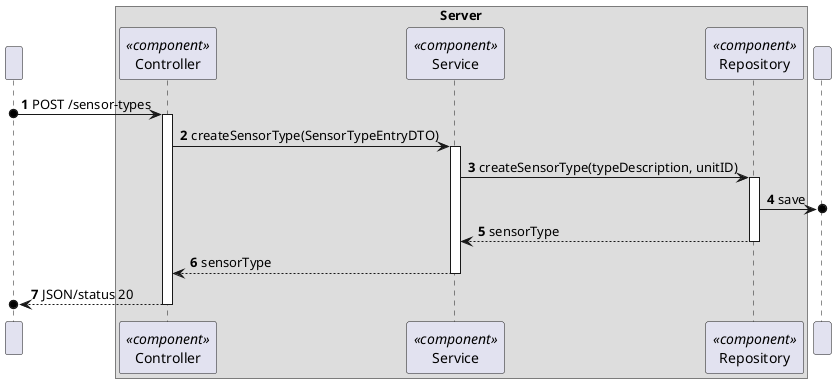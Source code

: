 @startuml
'https://plantuml.com/sequence-diagram
!pragma layout smetana

autonumber

participant " " as HTTP

box "Server"
    participant "Controller" as CTRL<<component>>
    participant "Service" as SV<<component>>
    participant "Repository" as REPO<<component>>
end box

participant " " as BD


HTTP o-> CTRL : POST /sensor-types
activate CTRL
CTRL -> SV : createSensorType(SensorTypeEntryDTO)

activate SV

SV -> REPO : createSensorType(typeDescription, unitID)
activate REPO
REPO ->o BD : save

REPO --> SV : sensorType
deactivate REPO

SV --> CTRL : sensorType
deactivate SV


CTRL -->o HTTP : JSON/status 20
deactivate CTRL



@enduml